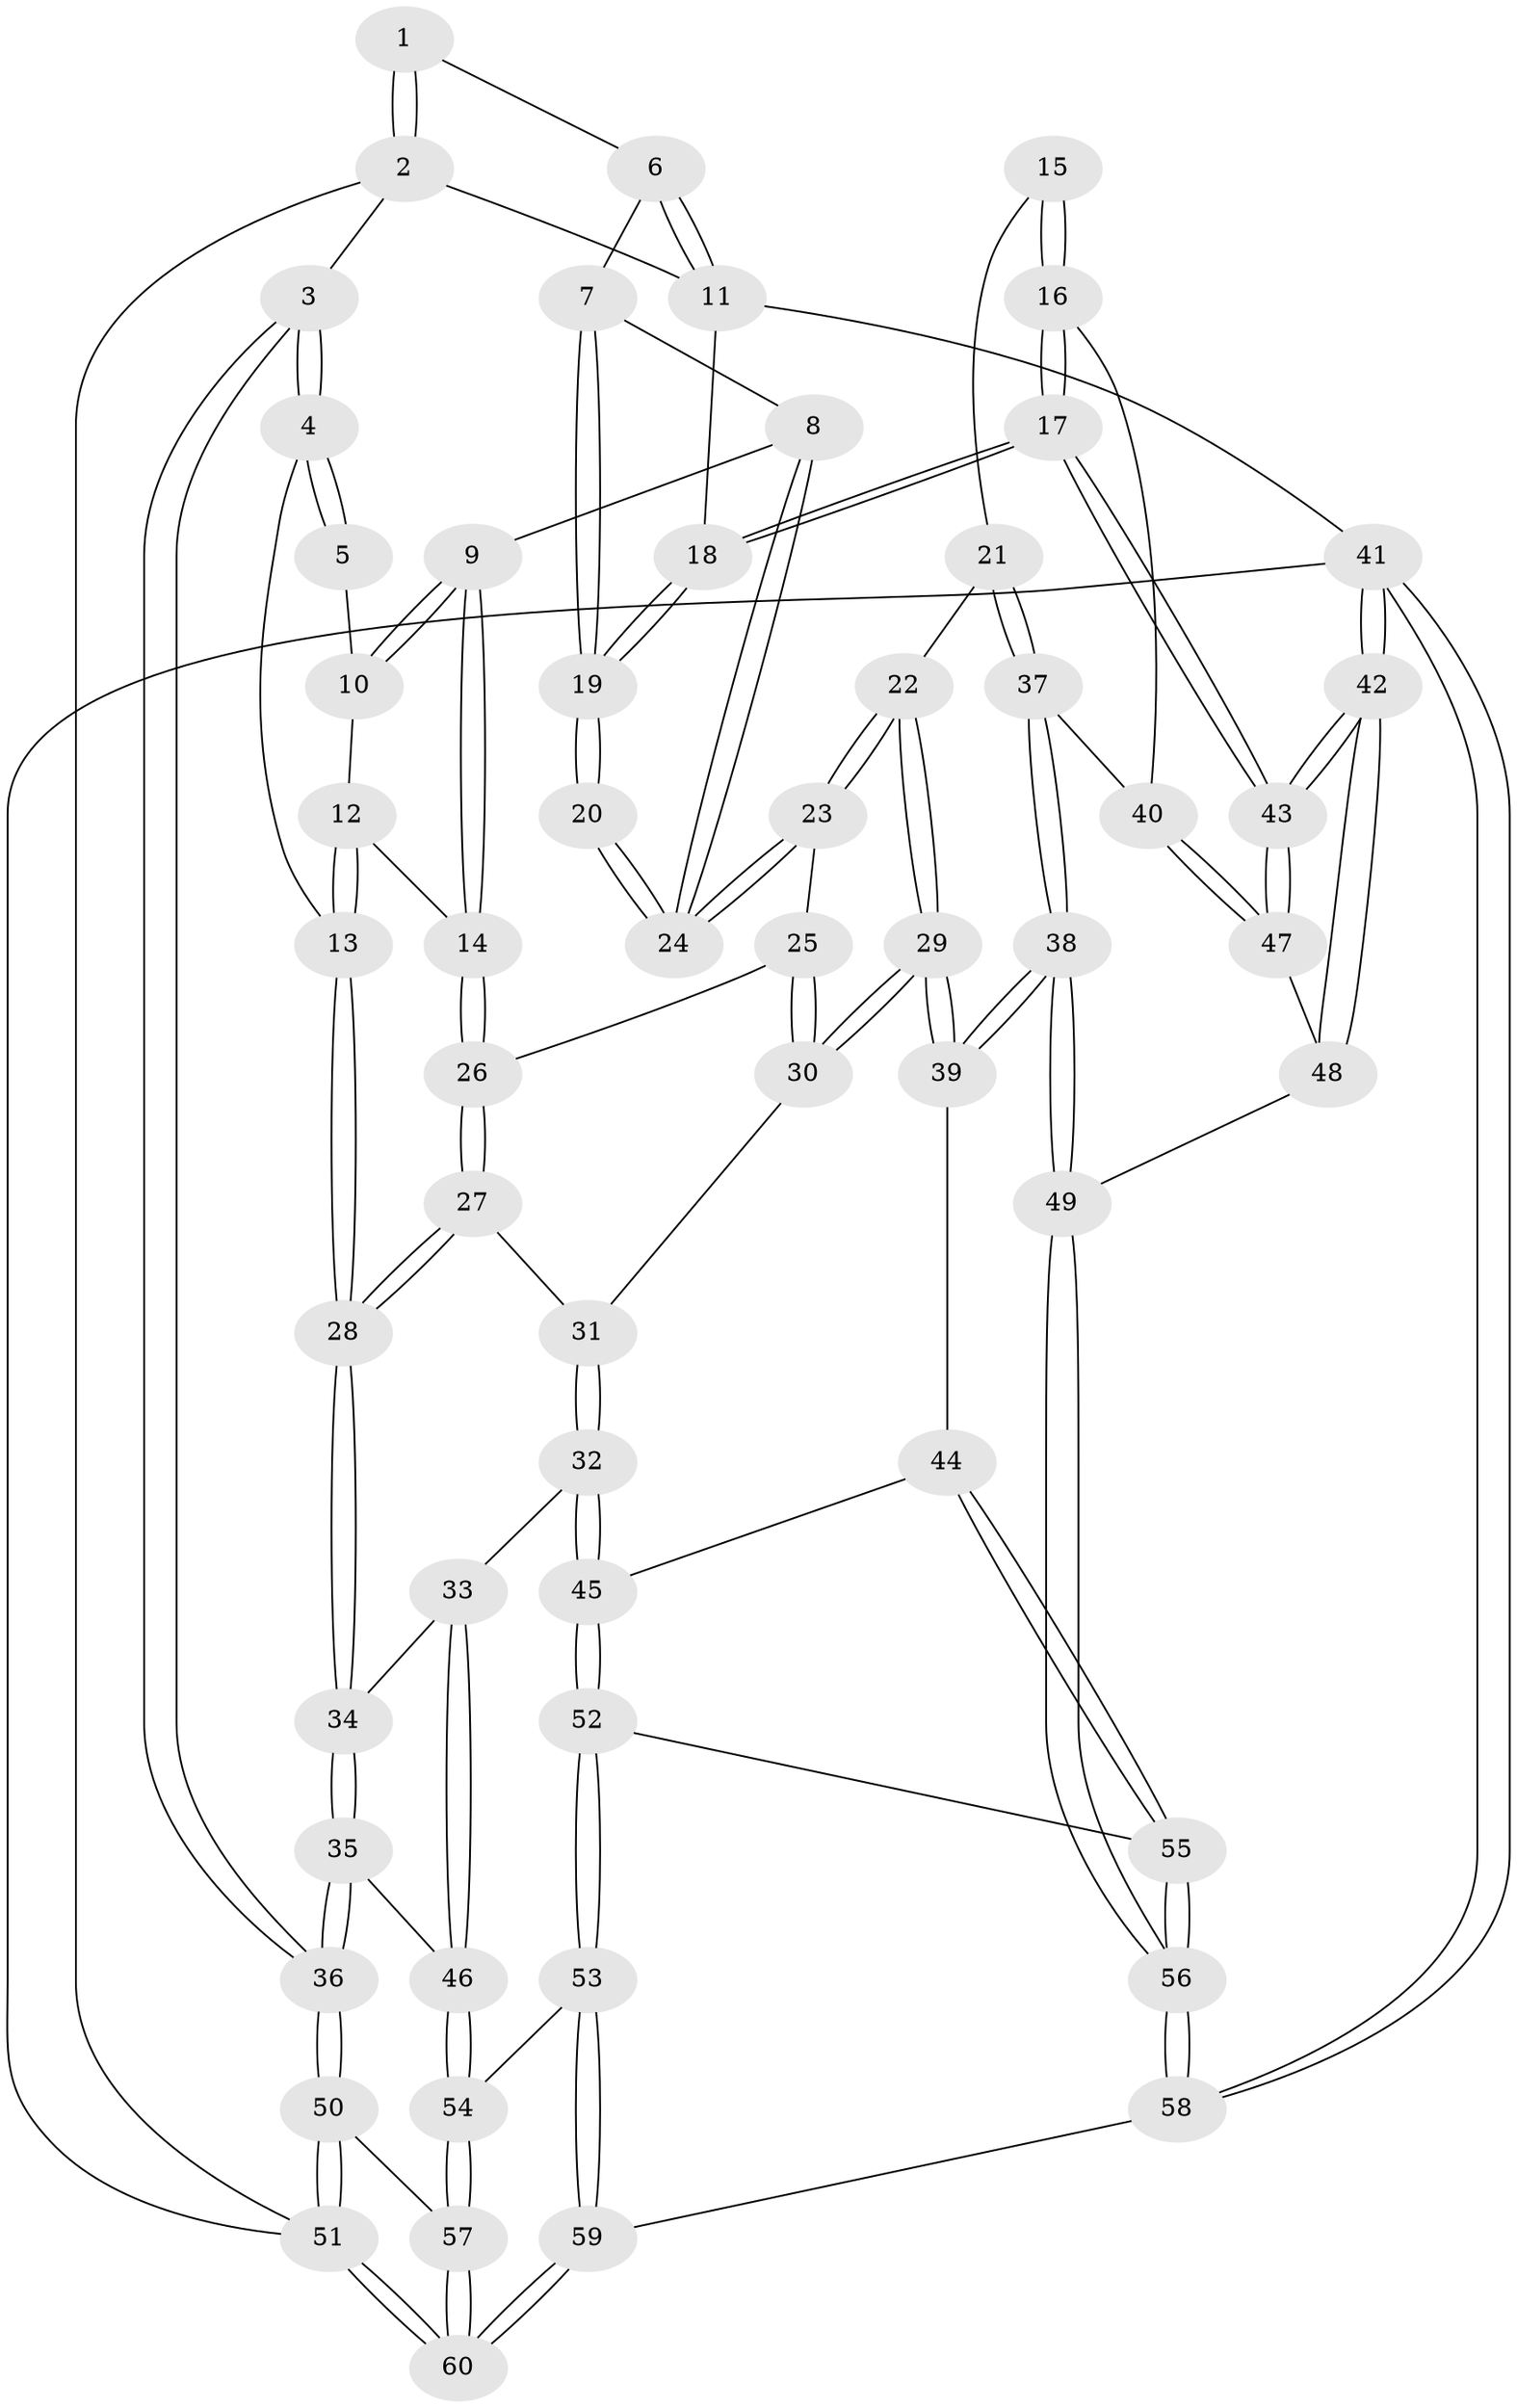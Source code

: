 // Generated by graph-tools (version 1.1) at 2025/01/03/09/25 05:01:59]
// undirected, 60 vertices, 147 edges
graph export_dot {
graph [start="1"]
  node [color=gray90,style=filled];
  1 [pos="+0.331171765782184+0"];
  2 [pos="+0+0"];
  3 [pos="+0+0.20323334767993056"];
  4 [pos="+0+0.21777764687457055"];
  5 [pos="+0.2976145231395637+0"];
  6 [pos="+0.6502631694088482+0"];
  7 [pos="+0.6370011703270714+0.0818086093283192"];
  8 [pos="+0.6272149874197555+0.10534108430234823"];
  9 [pos="+0.5861264170580247+0.1186042539224467"];
  10 [pos="+0.31473287540567196+0.018154239256946723"];
  11 [pos="+1+0"];
  12 [pos="+0.3244543568546799+0.08718547294670713"];
  13 [pos="+0.03242044386279681+0.22945276798273043"];
  14 [pos="+0.3855104669811408+0.20664890936474764"];
  15 [pos="+0.8259626486043997+0.259930725768132"];
  16 [pos="+0.9509470997980936+0.4120540430510163"];
  17 [pos="+1+0.3124507607255013"];
  18 [pos="+1+0.17283047158967246"];
  19 [pos="+0.9888855531711663+0.16752961062068325"];
  20 [pos="+0.8174017418580939+0.24369506992452264"];
  21 [pos="+0.8342525071161124+0.3936270212532939"];
  22 [pos="+0.6636263573681941+0.273597817107664"];
  23 [pos="+0.6620623795803272+0.26315122056583334"];
  24 [pos="+0.6622579613282793+0.2527799430295119"];
  25 [pos="+0.4655487975535284+0.31549237958918913"];
  26 [pos="+0.3418038849630595+0.28746156299231695"];
  27 [pos="+0.3313144768960066+0.29812938538189"];
  28 [pos="+0.25357283986018153+0.33753283960376135"];
  29 [pos="+0.5939364895446181+0.43949769307575937"];
  30 [pos="+0.5909679790786517+0.4383032791852441"];
  31 [pos="+0.45415379639063147+0.410457756587724"];
  32 [pos="+0.396745637111035+0.5434774252115532"];
  33 [pos="+0.32297561502670274+0.49620122323994764"];
  34 [pos="+0.25461226097503475+0.3543093429581007"];
  35 [pos="+0.11492184853217277+0.5822842040310429"];
  36 [pos="+0+0.5576976183249738"];
  37 [pos="+0.8935828671968898+0.4394749252959486"];
  38 [pos="+0.6470203357956288+0.5596271362891936"];
  39 [pos="+0.608679409665939+0.5288464342622584"];
  40 [pos="+0.8985196674241422+0.43989681401131236"];
  41 [pos="+1+1"];
  42 [pos="+1+1"];
  43 [pos="+1+0.6091469012663802"];
  44 [pos="+0.496638898063322+0.5651666839785418"];
  45 [pos="+0.41743538274961006+0.5665956903333106"];
  46 [pos="+0.19950603704608508+0.6498730698644747"];
  47 [pos="+0.8989777406899911+0.6175608911504884"];
  48 [pos="+0.8787218824076174+0.6746607612078362"];
  49 [pos="+0.7080102102651967+0.7585304658065358"];
  50 [pos="+0+0.7074284504874646"];
  51 [pos="+0+1"];
  52 [pos="+0.3362907931253752+0.7476990933447298"];
  53 [pos="+0.2805177007181623+0.7952019419150513"];
  54 [pos="+0.26753703332814505+0.7959101475813299"];
  55 [pos="+0.4960436086263941+0.7300176580689738"];
  56 [pos="+0.6936499010444341+0.8041985054841532"];
  57 [pos="+0.2292014088850812+0.8283990548439952"];
  58 [pos="+0.7001265595940874+1"];
  59 [pos="+0.670249310545433+1"];
  60 [pos="+0.003921926641682524+1"];
  1 -- 2;
  1 -- 2;
  1 -- 6;
  2 -- 3;
  2 -- 11;
  2 -- 51;
  3 -- 4;
  3 -- 4;
  3 -- 36;
  3 -- 36;
  4 -- 5;
  4 -- 5;
  4 -- 13;
  5 -- 10;
  6 -- 7;
  6 -- 11;
  6 -- 11;
  7 -- 8;
  7 -- 19;
  7 -- 19;
  8 -- 9;
  8 -- 24;
  8 -- 24;
  9 -- 10;
  9 -- 10;
  9 -- 14;
  9 -- 14;
  10 -- 12;
  11 -- 18;
  11 -- 41;
  12 -- 13;
  12 -- 13;
  12 -- 14;
  13 -- 28;
  13 -- 28;
  14 -- 26;
  14 -- 26;
  15 -- 16;
  15 -- 16;
  15 -- 21;
  16 -- 17;
  16 -- 17;
  16 -- 40;
  17 -- 18;
  17 -- 18;
  17 -- 43;
  17 -- 43;
  18 -- 19;
  18 -- 19;
  19 -- 20;
  19 -- 20;
  20 -- 24;
  20 -- 24;
  21 -- 22;
  21 -- 37;
  21 -- 37;
  22 -- 23;
  22 -- 23;
  22 -- 29;
  22 -- 29;
  23 -- 24;
  23 -- 24;
  23 -- 25;
  25 -- 26;
  25 -- 30;
  25 -- 30;
  26 -- 27;
  26 -- 27;
  27 -- 28;
  27 -- 28;
  27 -- 31;
  28 -- 34;
  28 -- 34;
  29 -- 30;
  29 -- 30;
  29 -- 39;
  29 -- 39;
  30 -- 31;
  31 -- 32;
  31 -- 32;
  32 -- 33;
  32 -- 45;
  32 -- 45;
  33 -- 34;
  33 -- 46;
  33 -- 46;
  34 -- 35;
  34 -- 35;
  35 -- 36;
  35 -- 36;
  35 -- 46;
  36 -- 50;
  36 -- 50;
  37 -- 38;
  37 -- 38;
  37 -- 40;
  38 -- 39;
  38 -- 39;
  38 -- 49;
  38 -- 49;
  39 -- 44;
  40 -- 47;
  40 -- 47;
  41 -- 42;
  41 -- 42;
  41 -- 58;
  41 -- 58;
  41 -- 51;
  42 -- 43;
  42 -- 43;
  42 -- 48;
  42 -- 48;
  43 -- 47;
  43 -- 47;
  44 -- 45;
  44 -- 55;
  44 -- 55;
  45 -- 52;
  45 -- 52;
  46 -- 54;
  46 -- 54;
  47 -- 48;
  48 -- 49;
  49 -- 56;
  49 -- 56;
  50 -- 51;
  50 -- 51;
  50 -- 57;
  51 -- 60;
  51 -- 60;
  52 -- 53;
  52 -- 53;
  52 -- 55;
  53 -- 54;
  53 -- 59;
  53 -- 59;
  54 -- 57;
  54 -- 57;
  55 -- 56;
  55 -- 56;
  56 -- 58;
  56 -- 58;
  57 -- 60;
  57 -- 60;
  58 -- 59;
  59 -- 60;
  59 -- 60;
}

